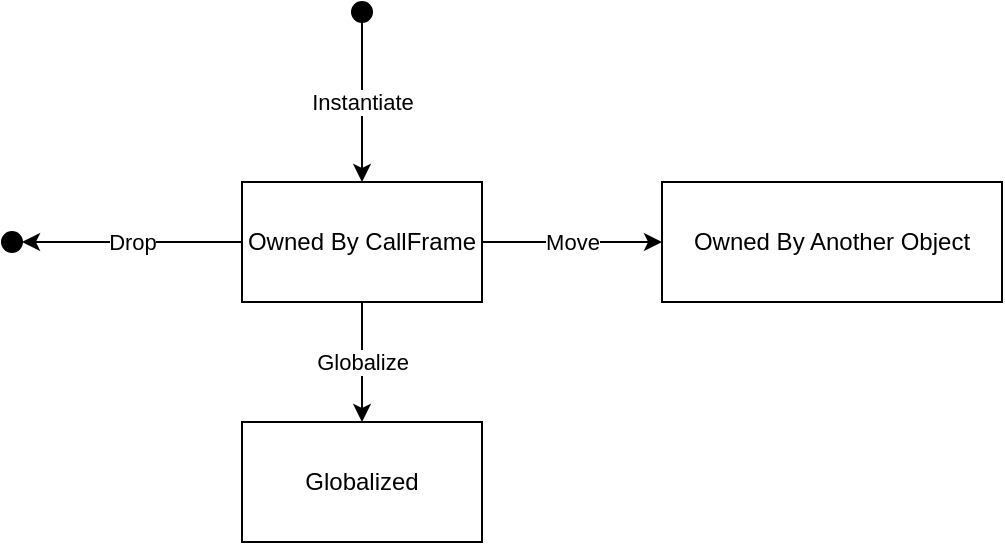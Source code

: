 <mxfile version="24.3.1" type="google">
  <diagram name="Page-1" id="dDYwkRgEBULW5S1lIVEG">
    <mxGraphModel grid="1" page="1" gridSize="10" guides="1" tooltips="1" connect="1" arrows="1" fold="1" pageScale="1" pageWidth="850" pageHeight="1100" math="0" shadow="0">
      <root>
        <mxCell id="0" />
        <mxCell id="1" parent="0" />
        <mxCell id="Ta34NmjoKkFBt7tg1UlJ-1" value="Owned By CallFrame" style="rounded=0;whiteSpace=wrap;html=1;" vertex="1" parent="1">
          <mxGeometry x="290" y="220" width="120" height="60" as="geometry" />
        </mxCell>
        <mxCell id="Ta34NmjoKkFBt7tg1UlJ-2" value="Instantiate" style="endArrow=classic;html=1;rounded=0;entryX=0.5;entryY=0;entryDx=0;entryDy=0;exitX=0.5;exitY=1;exitDx=0;exitDy=0;" edge="1" parent="1" source="Ta34NmjoKkFBt7tg1UlJ-3" target="Ta34NmjoKkFBt7tg1UlJ-1">
          <mxGeometry width="50" height="50" relative="1" as="geometry">
            <mxPoint x="350" y="140" as="sourcePoint" />
            <mxPoint x="450" y="350" as="targetPoint" />
          </mxGeometry>
        </mxCell>
        <mxCell id="Ta34NmjoKkFBt7tg1UlJ-3" value="" style="ellipse;whiteSpace=wrap;html=1;aspect=fixed;fillColor=#000000;" vertex="1" parent="1">
          <mxGeometry x="345" y="130" width="10" height="10" as="geometry" />
        </mxCell>
        <mxCell id="Ta34NmjoKkFBt7tg1UlJ-4" value="Drop" style="endArrow=classic;html=1;rounded=0;exitX=0;exitY=0.5;exitDx=0;exitDy=0;entryX=1;entryY=0.5;entryDx=0;entryDy=0;" edge="1" parent="1" source="Ta34NmjoKkFBt7tg1UlJ-1" target="Ta34NmjoKkFBt7tg1UlJ-5">
          <mxGeometry width="50" height="50" relative="1" as="geometry">
            <mxPoint x="360" y="150" as="sourcePoint" />
            <mxPoint x="180" y="230" as="targetPoint" />
          </mxGeometry>
        </mxCell>
        <mxCell id="Ta34NmjoKkFBt7tg1UlJ-5" value="" style="ellipse;whiteSpace=wrap;html=1;aspect=fixed;fillColor=#000000;" vertex="1" parent="1">
          <mxGeometry x="170" y="245" width="10" height="10" as="geometry" />
        </mxCell>
        <mxCell id="Ta34NmjoKkFBt7tg1UlJ-7" value="Globalized" style="rounded=0;whiteSpace=wrap;html=1;" vertex="1" parent="1">
          <mxGeometry x="290" y="340" width="120" height="60" as="geometry" />
        </mxCell>
        <mxCell id="Ta34NmjoKkFBt7tg1UlJ-8" value="Globalize" style="endArrow=classic;html=1;rounded=0;entryX=0.5;entryY=0;entryDx=0;entryDy=0;exitX=0.5;exitY=1;exitDx=0;exitDy=0;" edge="1" parent="1" source="Ta34NmjoKkFBt7tg1UlJ-1" target="Ta34NmjoKkFBt7tg1UlJ-7">
          <mxGeometry width="50" height="50" relative="1" as="geometry">
            <mxPoint x="360" y="150" as="sourcePoint" />
            <mxPoint x="360" y="230" as="targetPoint" />
          </mxGeometry>
        </mxCell>
        <mxCell id="Ta34NmjoKkFBt7tg1UlJ-9" value="Owned By Another Object" style="rounded=0;whiteSpace=wrap;html=1;" vertex="1" parent="1">
          <mxGeometry x="500" y="220" width="170" height="60" as="geometry" />
        </mxCell>
        <mxCell id="Ta34NmjoKkFBt7tg1UlJ-10" value="Move" style="endArrow=classic;html=1;rounded=0;entryX=0;entryY=0.5;entryDx=0;entryDy=0;exitX=1;exitY=0.5;exitDx=0;exitDy=0;" edge="1" parent="1" source="Ta34NmjoKkFBt7tg1UlJ-1" target="Ta34NmjoKkFBt7tg1UlJ-9">
          <mxGeometry width="50" height="50" relative="1" as="geometry">
            <mxPoint x="360" y="290" as="sourcePoint" />
            <mxPoint x="360" y="350" as="targetPoint" />
          </mxGeometry>
        </mxCell>
      </root>
    </mxGraphModel>
  </diagram>
</mxfile>
